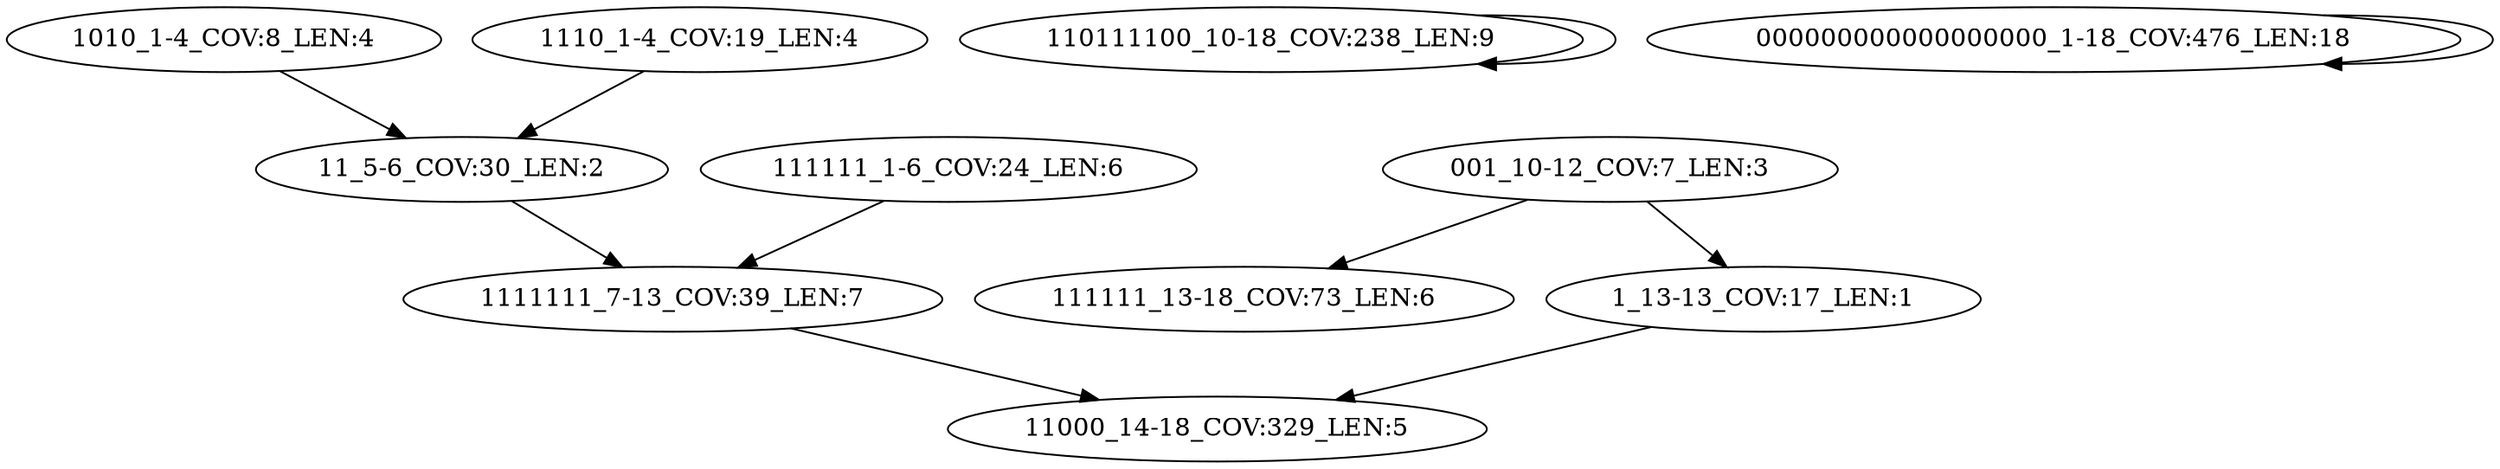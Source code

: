 digraph G {
    "1010_1-4_COV:8_LEN:4" -> "11_5-6_COV:30_LEN:2";
    "001_10-12_COV:7_LEN:3" -> "111111_13-18_COV:73_LEN:6";
    "001_10-12_COV:7_LEN:3" -> "1_13-13_COV:17_LEN:1";
    "110111100_10-18_COV:238_LEN:9" -> "110111100_10-18_COV:238_LEN:9";
    "11_5-6_COV:30_LEN:2" -> "1111111_7-13_COV:39_LEN:7";
    "000000000000000000_1-18_COV:476_LEN:18" -> "000000000000000000_1-18_COV:476_LEN:18";
    "1_13-13_COV:17_LEN:1" -> "11000_14-18_COV:329_LEN:5";
    "1111111_7-13_COV:39_LEN:7" -> "11000_14-18_COV:329_LEN:5";
    "1110_1-4_COV:19_LEN:4" -> "11_5-6_COV:30_LEN:2";
    "111111_1-6_COV:24_LEN:6" -> "1111111_7-13_COV:39_LEN:7";
}
